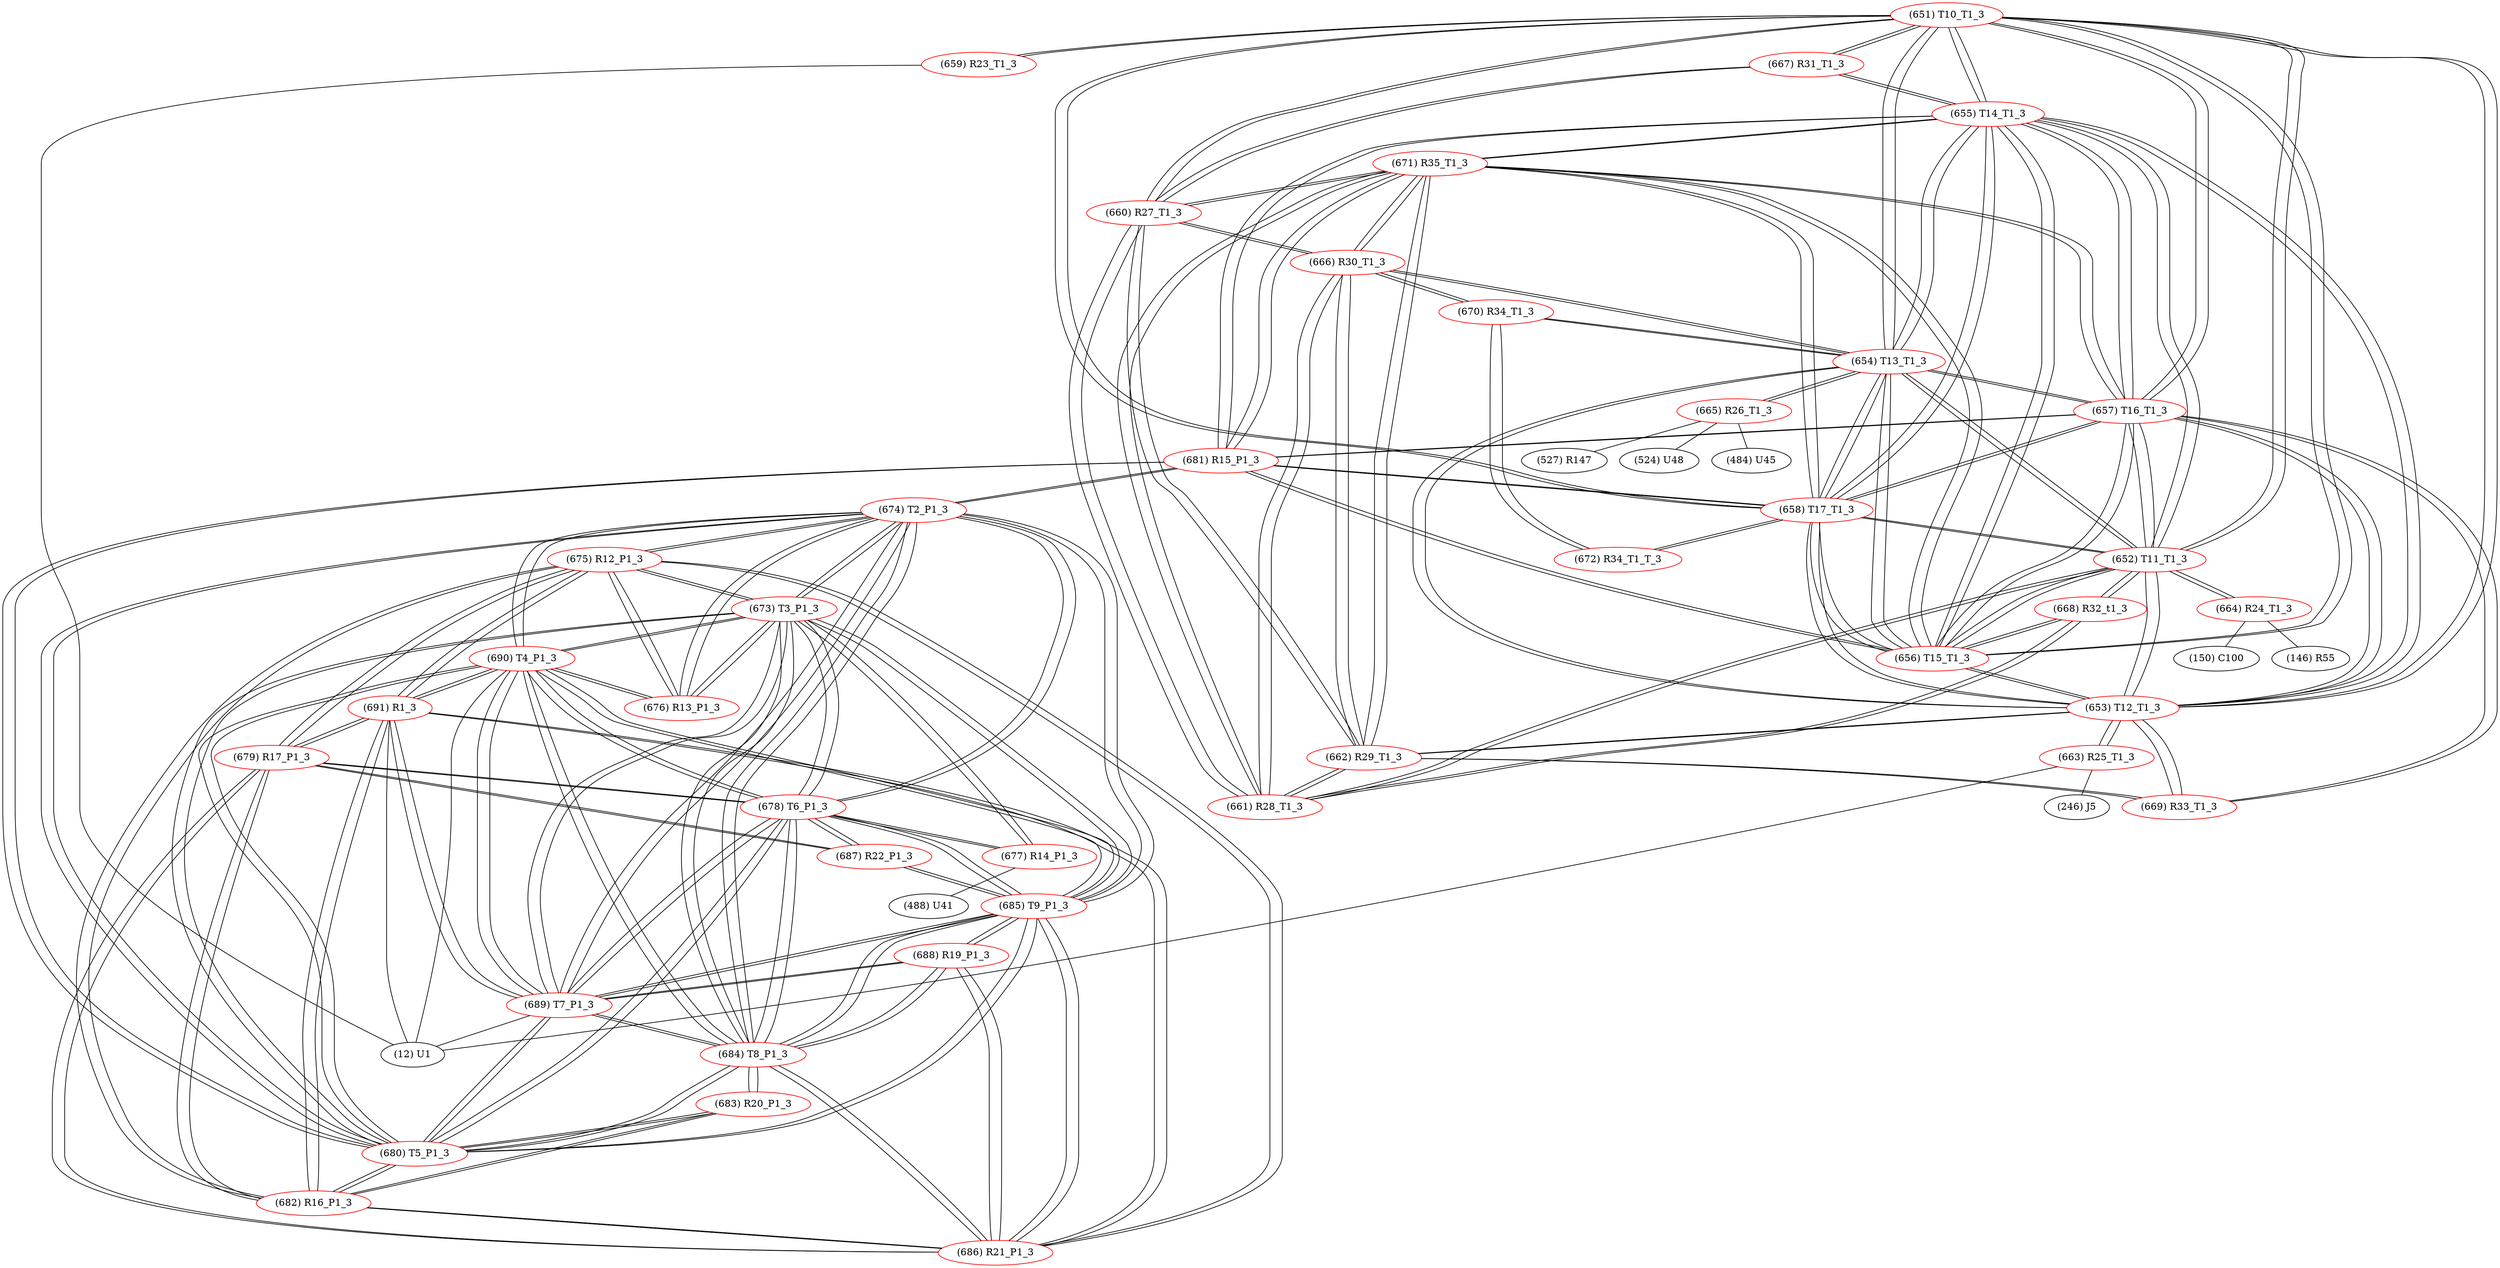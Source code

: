 graph {
	651 [label="(651) T10_T1_3" color=red]
	659 [label="(659) R23_T1_3"]
	667 [label="(667) R31_T1_3"]
	660 [label="(660) R27_T1_3"]
	657 [label="(657) T16_T1_3"]
	658 [label="(658) T17_T1_3"]
	656 [label="(656) T15_T1_3"]
	653 [label="(653) T12_T1_3"]
	655 [label="(655) T14_T1_3"]
	654 [label="(654) T13_T1_3"]
	652 [label="(652) T11_T1_3"]
	652 [label="(652) T11_T1_3" color=red]
	664 [label="(664) R24_T1_3"]
	661 [label="(661) R28_T1_3"]
	668 [label="(668) R32_t1_3"]
	651 [label="(651) T10_T1_3"]
	657 [label="(657) T16_T1_3"]
	658 [label="(658) T17_T1_3"]
	656 [label="(656) T15_T1_3"]
	653 [label="(653) T12_T1_3"]
	655 [label="(655) T14_T1_3"]
	654 [label="(654) T13_T1_3"]
	653 [label="(653) T12_T1_3" color=red]
	669 [label="(669) R33_T1_3"]
	662 [label="(662) R29_T1_3"]
	663 [label="(663) R25_T1_3"]
	651 [label="(651) T10_T1_3"]
	657 [label="(657) T16_T1_3"]
	658 [label="(658) T17_T1_3"]
	656 [label="(656) T15_T1_3"]
	655 [label="(655) T14_T1_3"]
	654 [label="(654) T13_T1_3"]
	652 [label="(652) T11_T1_3"]
	654 [label="(654) T13_T1_3" color=red]
	666 [label="(666) R30_T1_3"]
	670 [label="(670) R34_T1_3"]
	665 [label="(665) R26_T1_3"]
	651 [label="(651) T10_T1_3"]
	657 [label="(657) T16_T1_3"]
	658 [label="(658) T17_T1_3"]
	656 [label="(656) T15_T1_3"]
	653 [label="(653) T12_T1_3"]
	655 [label="(655) T14_T1_3"]
	652 [label="(652) T11_T1_3"]
	655 [label="(655) T14_T1_3" color=red]
	651 [label="(651) T10_T1_3"]
	657 [label="(657) T16_T1_3"]
	658 [label="(658) T17_T1_3"]
	656 [label="(656) T15_T1_3"]
	653 [label="(653) T12_T1_3"]
	654 [label="(654) T13_T1_3"]
	652 [label="(652) T11_T1_3"]
	667 [label="(667) R31_T1_3"]
	681 [label="(681) R15_P1_3"]
	671 [label="(671) R35_T1_3"]
	656 [label="(656) T15_T1_3" color=red]
	668 [label="(668) R32_t1_3"]
	651 [label="(651) T10_T1_3"]
	657 [label="(657) T16_T1_3"]
	658 [label="(658) T17_T1_3"]
	653 [label="(653) T12_T1_3"]
	655 [label="(655) T14_T1_3"]
	654 [label="(654) T13_T1_3"]
	652 [label="(652) T11_T1_3"]
	681 [label="(681) R15_P1_3"]
	671 [label="(671) R35_T1_3"]
	657 [label="(657) T16_T1_3" color=red]
	669 [label="(669) R33_T1_3"]
	651 [label="(651) T10_T1_3"]
	658 [label="(658) T17_T1_3"]
	656 [label="(656) T15_T1_3"]
	653 [label="(653) T12_T1_3"]
	655 [label="(655) T14_T1_3"]
	654 [label="(654) T13_T1_3"]
	652 [label="(652) T11_T1_3"]
	681 [label="(681) R15_P1_3"]
	671 [label="(671) R35_T1_3"]
	658 [label="(658) T17_T1_3" color=red]
	672 [label="(672) R34_T1_T_3"]
	651 [label="(651) T10_T1_3"]
	657 [label="(657) T16_T1_3"]
	656 [label="(656) T15_T1_3"]
	653 [label="(653) T12_T1_3"]
	655 [label="(655) T14_T1_3"]
	654 [label="(654) T13_T1_3"]
	652 [label="(652) T11_T1_3"]
	681 [label="(681) R15_P1_3"]
	671 [label="(671) R35_T1_3"]
	659 [label="(659) R23_T1_3" color=red]
	12 [label="(12) U1"]
	651 [label="(651) T10_T1_3"]
	660 [label="(660) R27_T1_3" color=red]
	666 [label="(666) R30_T1_3"]
	671 [label="(671) R35_T1_3"]
	662 [label="(662) R29_T1_3"]
	661 [label="(661) R28_T1_3"]
	651 [label="(651) T10_T1_3"]
	667 [label="(667) R31_T1_3"]
	661 [label="(661) R28_T1_3" color=red]
	666 [label="(666) R30_T1_3"]
	671 [label="(671) R35_T1_3"]
	662 [label="(662) R29_T1_3"]
	660 [label="(660) R27_T1_3"]
	652 [label="(652) T11_T1_3"]
	668 [label="(668) R32_t1_3"]
	662 [label="(662) R29_T1_3" color=red]
	666 [label="(666) R30_T1_3"]
	671 [label="(671) R35_T1_3"]
	661 [label="(661) R28_T1_3"]
	660 [label="(660) R27_T1_3"]
	669 [label="(669) R33_T1_3"]
	653 [label="(653) T12_T1_3"]
	663 [label="(663) R25_T1_3" color=red]
	246 [label="(246) J5"]
	12 [label="(12) U1"]
	653 [label="(653) T12_T1_3"]
	664 [label="(664) R24_T1_3" color=red]
	150 [label="(150) C100"]
	146 [label="(146) R55"]
	652 [label="(652) T11_T1_3"]
	665 [label="(665) R26_T1_3" color=red]
	524 [label="(524) U48"]
	484 [label="(484) U45"]
	527 [label="(527) R147"]
	654 [label="(654) T13_T1_3"]
	666 [label="(666) R30_T1_3" color=red]
	671 [label="(671) R35_T1_3"]
	662 [label="(662) R29_T1_3"]
	661 [label="(661) R28_T1_3"]
	660 [label="(660) R27_T1_3"]
	670 [label="(670) R34_T1_3"]
	654 [label="(654) T13_T1_3"]
	667 [label="(667) R31_T1_3" color=red]
	651 [label="(651) T10_T1_3"]
	660 [label="(660) R27_T1_3"]
	655 [label="(655) T14_T1_3"]
	668 [label="(668) R32_t1_3" color=red]
	656 [label="(656) T15_T1_3"]
	652 [label="(652) T11_T1_3"]
	661 [label="(661) R28_T1_3"]
	669 [label="(669) R33_T1_3" color=red]
	657 [label="(657) T16_T1_3"]
	662 [label="(662) R29_T1_3"]
	653 [label="(653) T12_T1_3"]
	670 [label="(670) R34_T1_3" color=red]
	666 [label="(666) R30_T1_3"]
	654 [label="(654) T13_T1_3"]
	672 [label="(672) R34_T1_T_3"]
	671 [label="(671) R35_T1_3" color=red]
	666 [label="(666) R30_T1_3"]
	662 [label="(662) R29_T1_3"]
	661 [label="(661) R28_T1_3"]
	660 [label="(660) R27_T1_3"]
	681 [label="(681) R15_P1_3"]
	658 [label="(658) T17_T1_3"]
	657 [label="(657) T16_T1_3"]
	656 [label="(656) T15_T1_3"]
	655 [label="(655) T14_T1_3"]
	672 [label="(672) R34_T1_T_3" color=red]
	658 [label="(658) T17_T1_3"]
	670 [label="(670) R34_T1_3"]
	673 [label="(673) T3_P1_3" color=red]
	690 [label="(690) T4_P1_3"]
	689 [label="(689) T7_P1_3"]
	680 [label="(680) T5_P1_3"]
	685 [label="(685) T9_P1_3"]
	684 [label="(684) T8_P1_3"]
	678 [label="(678) T6_P1_3"]
	674 [label="(674) T2_P1_3"]
	677 [label="(677) R14_P1_3"]
	676 [label="(676) R13_P1_3"]
	675 [label="(675) R12_P1_3"]
	674 [label="(674) T2_P1_3" color=red]
	673 [label="(673) T3_P1_3"]
	690 [label="(690) T4_P1_3"]
	689 [label="(689) T7_P1_3"]
	680 [label="(680) T5_P1_3"]
	685 [label="(685) T9_P1_3"]
	684 [label="(684) T8_P1_3"]
	678 [label="(678) T6_P1_3"]
	676 [label="(676) R13_P1_3"]
	675 [label="(675) R12_P1_3"]
	681 [label="(681) R15_P1_3"]
	675 [label="(675) R12_P1_3" color=red]
	686 [label="(686) R21_P1_3"]
	682 [label="(682) R16_P1_3"]
	679 [label="(679) R17_P1_3"]
	691 [label="(691) R1_3"]
	676 [label="(676) R13_P1_3"]
	673 [label="(673) T3_P1_3"]
	674 [label="(674) T2_P1_3"]
	676 [label="(676) R13_P1_3" color=red]
	690 [label="(690) T4_P1_3"]
	673 [label="(673) T3_P1_3"]
	675 [label="(675) R12_P1_3"]
	674 [label="(674) T2_P1_3"]
	677 [label="(677) R14_P1_3" color=red]
	488 [label="(488) U41"]
	673 [label="(673) T3_P1_3"]
	678 [label="(678) T6_P1_3"]
	678 [label="(678) T6_P1_3" color=red]
	673 [label="(673) T3_P1_3"]
	690 [label="(690) T4_P1_3"]
	689 [label="(689) T7_P1_3"]
	680 [label="(680) T5_P1_3"]
	685 [label="(685) T9_P1_3"]
	684 [label="(684) T8_P1_3"]
	674 [label="(674) T2_P1_3"]
	677 [label="(677) R14_P1_3"]
	687 [label="(687) R22_P1_3"]
	679 [label="(679) R17_P1_3"]
	679 [label="(679) R17_P1_3" color=red]
	686 [label="(686) R21_P1_3"]
	682 [label="(682) R16_P1_3"]
	675 [label="(675) R12_P1_3"]
	691 [label="(691) R1_3"]
	687 [label="(687) R22_P1_3"]
	678 [label="(678) T6_P1_3"]
	680 [label="(680) T5_P1_3" color=red]
	673 [label="(673) T3_P1_3"]
	690 [label="(690) T4_P1_3"]
	689 [label="(689) T7_P1_3"]
	685 [label="(685) T9_P1_3"]
	684 [label="(684) T8_P1_3"]
	678 [label="(678) T6_P1_3"]
	674 [label="(674) T2_P1_3"]
	681 [label="(681) R15_P1_3"]
	682 [label="(682) R16_P1_3"]
	683 [label="(683) R20_P1_3"]
	681 [label="(681) R15_P1_3" color=red]
	658 [label="(658) T17_T1_3"]
	671 [label="(671) R35_T1_3"]
	657 [label="(657) T16_T1_3"]
	656 [label="(656) T15_T1_3"]
	655 [label="(655) T14_T1_3"]
	674 [label="(674) T2_P1_3"]
	680 [label="(680) T5_P1_3"]
	682 [label="(682) R16_P1_3" color=red]
	686 [label="(686) R21_P1_3"]
	675 [label="(675) R12_P1_3"]
	679 [label="(679) R17_P1_3"]
	691 [label="(691) R1_3"]
	680 [label="(680) T5_P1_3"]
	683 [label="(683) R20_P1_3"]
	683 [label="(683) R20_P1_3" color=red]
	684 [label="(684) T8_P1_3"]
	682 [label="(682) R16_P1_3"]
	680 [label="(680) T5_P1_3"]
	684 [label="(684) T8_P1_3" color=red]
	673 [label="(673) T3_P1_3"]
	690 [label="(690) T4_P1_3"]
	689 [label="(689) T7_P1_3"]
	680 [label="(680) T5_P1_3"]
	685 [label="(685) T9_P1_3"]
	678 [label="(678) T6_P1_3"]
	674 [label="(674) T2_P1_3"]
	686 [label="(686) R21_P1_3"]
	688 [label="(688) R19_P1_3"]
	683 [label="(683) R20_P1_3"]
	685 [label="(685) T9_P1_3" color=red]
	687 [label="(687) R22_P1_3"]
	673 [label="(673) T3_P1_3"]
	690 [label="(690) T4_P1_3"]
	689 [label="(689) T7_P1_3"]
	680 [label="(680) T5_P1_3"]
	684 [label="(684) T8_P1_3"]
	678 [label="(678) T6_P1_3"]
	674 [label="(674) T2_P1_3"]
	686 [label="(686) R21_P1_3"]
	688 [label="(688) R19_P1_3"]
	686 [label="(686) R21_P1_3" color=red]
	682 [label="(682) R16_P1_3"]
	675 [label="(675) R12_P1_3"]
	679 [label="(679) R17_P1_3"]
	691 [label="(691) R1_3"]
	685 [label="(685) T9_P1_3"]
	684 [label="(684) T8_P1_3"]
	688 [label="(688) R19_P1_3"]
	687 [label="(687) R22_P1_3" color=red]
	685 [label="(685) T9_P1_3"]
	678 [label="(678) T6_P1_3"]
	679 [label="(679) R17_P1_3"]
	688 [label="(688) R19_P1_3" color=red]
	685 [label="(685) T9_P1_3"]
	686 [label="(686) R21_P1_3"]
	684 [label="(684) T8_P1_3"]
	689 [label="(689) T7_P1_3"]
	689 [label="(689) T7_P1_3" color=red]
	673 [label="(673) T3_P1_3"]
	690 [label="(690) T4_P1_3"]
	680 [label="(680) T5_P1_3"]
	685 [label="(685) T9_P1_3"]
	684 [label="(684) T8_P1_3"]
	678 [label="(678) T6_P1_3"]
	674 [label="(674) T2_P1_3"]
	691 [label="(691) R1_3"]
	12 [label="(12) U1"]
	688 [label="(688) R19_P1_3"]
	690 [label="(690) T4_P1_3" color=red]
	673 [label="(673) T3_P1_3"]
	689 [label="(689) T7_P1_3"]
	680 [label="(680) T5_P1_3"]
	685 [label="(685) T9_P1_3"]
	684 [label="(684) T8_P1_3"]
	678 [label="(678) T6_P1_3"]
	674 [label="(674) T2_P1_3"]
	676 [label="(676) R13_P1_3"]
	691 [label="(691) R1_3"]
	12 [label="(12) U1"]
	691 [label="(691) R1_3" color=red]
	690 [label="(690) T4_P1_3"]
	689 [label="(689) T7_P1_3"]
	12 [label="(12) U1"]
	686 [label="(686) R21_P1_3"]
	682 [label="(682) R16_P1_3"]
	675 [label="(675) R12_P1_3"]
	679 [label="(679) R17_P1_3"]
	651 -- 659
	651 -- 667
	651 -- 660
	651 -- 657
	651 -- 658
	651 -- 656
	651 -- 653
	651 -- 655
	651 -- 654
	651 -- 652
	652 -- 664
	652 -- 661
	652 -- 668
	652 -- 651
	652 -- 657
	652 -- 658
	652 -- 656
	652 -- 653
	652 -- 655
	652 -- 654
	653 -- 669
	653 -- 662
	653 -- 663
	653 -- 651
	653 -- 657
	653 -- 658
	653 -- 656
	653 -- 655
	653 -- 654
	653 -- 652
	654 -- 666
	654 -- 670
	654 -- 665
	654 -- 651
	654 -- 657
	654 -- 658
	654 -- 656
	654 -- 653
	654 -- 655
	654 -- 652
	655 -- 651
	655 -- 657
	655 -- 658
	655 -- 656
	655 -- 653
	655 -- 654
	655 -- 652
	655 -- 667
	655 -- 681
	655 -- 671
	656 -- 668
	656 -- 651
	656 -- 657
	656 -- 658
	656 -- 653
	656 -- 655
	656 -- 654
	656 -- 652
	656 -- 681
	656 -- 671
	657 -- 669
	657 -- 651
	657 -- 658
	657 -- 656
	657 -- 653
	657 -- 655
	657 -- 654
	657 -- 652
	657 -- 681
	657 -- 671
	658 -- 672
	658 -- 651
	658 -- 657
	658 -- 656
	658 -- 653
	658 -- 655
	658 -- 654
	658 -- 652
	658 -- 681
	658 -- 671
	659 -- 12
	659 -- 651
	660 -- 666
	660 -- 671
	660 -- 662
	660 -- 661
	660 -- 651
	660 -- 667
	661 -- 666
	661 -- 671
	661 -- 662
	661 -- 660
	661 -- 652
	661 -- 668
	662 -- 666
	662 -- 671
	662 -- 661
	662 -- 660
	662 -- 669
	662 -- 653
	663 -- 246
	663 -- 12
	663 -- 653
	664 -- 150
	664 -- 146
	664 -- 652
	665 -- 524
	665 -- 484
	665 -- 527
	665 -- 654
	666 -- 671
	666 -- 662
	666 -- 661
	666 -- 660
	666 -- 670
	666 -- 654
	667 -- 651
	667 -- 660
	667 -- 655
	668 -- 656
	668 -- 652
	668 -- 661
	669 -- 657
	669 -- 662
	669 -- 653
	670 -- 666
	670 -- 654
	670 -- 672
	671 -- 666
	671 -- 662
	671 -- 661
	671 -- 660
	671 -- 681
	671 -- 658
	671 -- 657
	671 -- 656
	671 -- 655
	672 -- 658
	672 -- 670
	673 -- 690
	673 -- 689
	673 -- 680
	673 -- 685
	673 -- 684
	673 -- 678
	673 -- 674
	673 -- 677
	673 -- 676
	673 -- 675
	674 -- 673
	674 -- 690
	674 -- 689
	674 -- 680
	674 -- 685
	674 -- 684
	674 -- 678
	674 -- 676
	674 -- 675
	674 -- 681
	675 -- 686
	675 -- 682
	675 -- 679
	675 -- 691
	675 -- 676
	675 -- 673
	675 -- 674
	676 -- 690
	676 -- 673
	676 -- 675
	676 -- 674
	677 -- 488
	677 -- 673
	677 -- 678
	678 -- 673
	678 -- 690
	678 -- 689
	678 -- 680
	678 -- 685
	678 -- 684
	678 -- 674
	678 -- 677
	678 -- 687
	678 -- 679
	679 -- 686
	679 -- 682
	679 -- 675
	679 -- 691
	679 -- 687
	679 -- 678
	680 -- 673
	680 -- 690
	680 -- 689
	680 -- 685
	680 -- 684
	680 -- 678
	680 -- 674
	680 -- 681
	680 -- 682
	680 -- 683
	681 -- 658
	681 -- 671
	681 -- 657
	681 -- 656
	681 -- 655
	681 -- 674
	681 -- 680
	682 -- 686
	682 -- 675
	682 -- 679
	682 -- 691
	682 -- 680
	682 -- 683
	683 -- 684
	683 -- 682
	683 -- 680
	684 -- 673
	684 -- 690
	684 -- 689
	684 -- 680
	684 -- 685
	684 -- 678
	684 -- 674
	684 -- 686
	684 -- 688
	684 -- 683
	685 -- 687
	685 -- 673
	685 -- 690
	685 -- 689
	685 -- 680
	685 -- 684
	685 -- 678
	685 -- 674
	685 -- 686
	685 -- 688
	686 -- 682
	686 -- 675
	686 -- 679
	686 -- 691
	686 -- 685
	686 -- 684
	686 -- 688
	687 -- 685
	687 -- 678
	687 -- 679
	688 -- 685
	688 -- 686
	688 -- 684
	688 -- 689
	689 -- 673
	689 -- 690
	689 -- 680
	689 -- 685
	689 -- 684
	689 -- 678
	689 -- 674
	689 -- 691
	689 -- 12
	689 -- 688
	690 -- 673
	690 -- 689
	690 -- 680
	690 -- 685
	690 -- 684
	690 -- 678
	690 -- 674
	690 -- 676
	690 -- 691
	690 -- 12
	691 -- 690
	691 -- 689
	691 -- 12
	691 -- 686
	691 -- 682
	691 -- 675
	691 -- 679
}